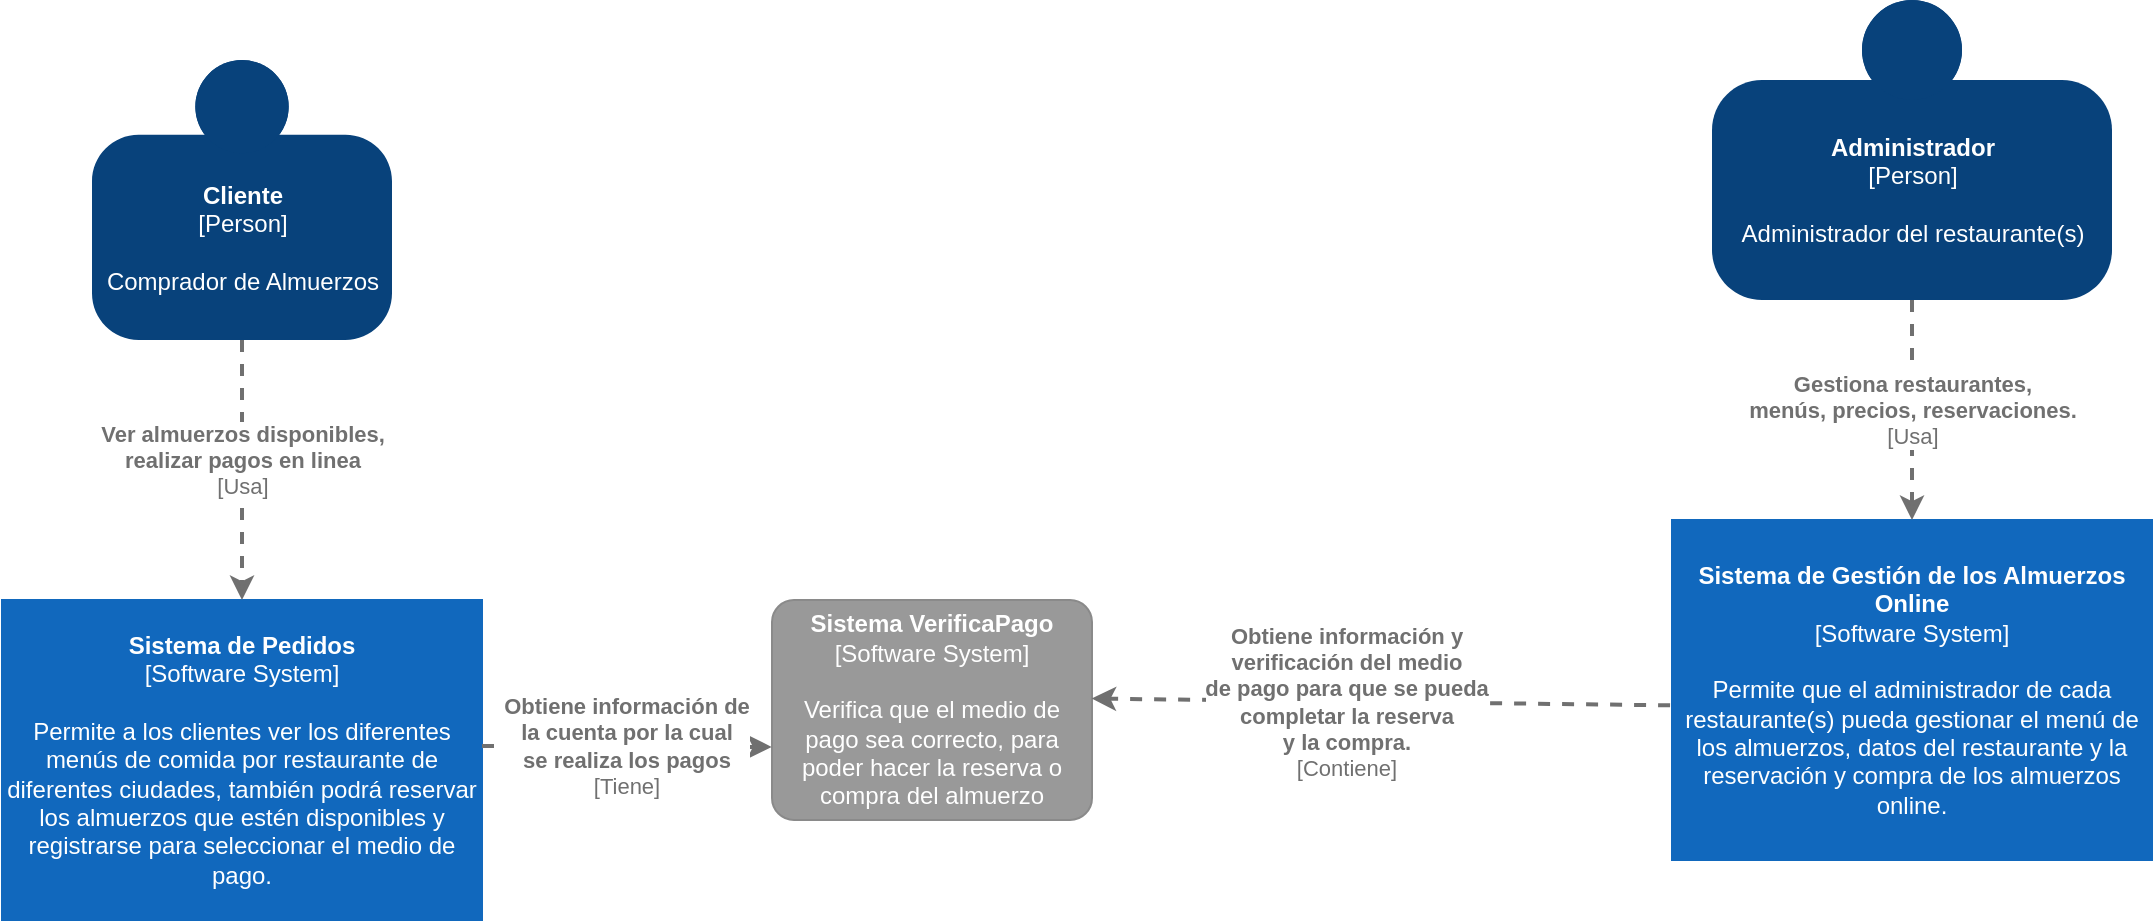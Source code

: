 <mxfile version="14.1.1" type="github">
  <diagram id="fSk3rG9wc4xmKTzRk4dx" name="Page-1">
    <mxGraphModel dx="766" dy="1479" grid="1" gridSize="10" guides="1" tooltips="1" connect="1" arrows="1" fold="1" page="1" pageScale="1" pageWidth="827" pageHeight="1169" math="0" shadow="0">
      <root>
        <mxCell id="0" />
        <mxCell id="1" parent="0" />
        <object placeholders="1" c4Name="Cliente" c4Type="Person" c4Description="Comprador de Almuerzos" label="&lt;b&gt;%c4Name%&lt;/b&gt;&lt;div&gt;[%c4Type%]&lt;/div&gt;&lt;br&gt;&lt;div&gt;%c4Description%&lt;/div&gt;" id="hBLDZgY7xa-e1h6gSyP5-1">
          <mxCell style="html=1;dashed=0;whitespace=wrap;fillColor=#08427b;strokeColor=none;fontColor=#ffffff;shape=mxgraph.c4.person;align=center;metaEdit=1;points=[[0.5,0,0],[1,0.5,0],[1,0.75,0],[0.75,1,0],[0.5,1,0],[0.25,1,0],[0,0.75,0],[0,0.5,0]];metaData={&quot;c4Type&quot;:{&quot;editable&quot;:false}};" vertex="1" parent="1">
            <mxGeometry x="130" y="-600" width="150" height="140" as="geometry" />
          </mxCell>
        </object>
        <object placeholders="1" c4Name="Sistema de Pedidos" c4Type="Software System" c4Description="Permite a los clientes ver los diferentes menús de comida por restaurante de diferentes ciudades, también podrá reservar los almuerzos que estén disponibles y registrarse para seleccionar el medio de pago." label="&lt;b&gt;%c4Name%&lt;/b&gt;&lt;div&gt;[%c4Type%]&lt;/div&gt;&lt;br&gt;&lt;div&gt;%c4Description%&lt;/div&gt;" id="hBLDZgY7xa-e1h6gSyP5-2">
          <mxCell style="rounded=1;whiteSpace=wrap;html=1;labelBackgroundColor=none;fillColor=#1168BD;fontColor=#ffffff;align=center;arcSize=0;strokeColor=#1168BD;metaEdit=1;metaData={&quot;c4Type&quot;:{&quot;editable&quot;:false}};points=[[0.25,0,0],[0.5,0,0],[0.75,0,0],[1,0.25,0],[1,0.5,0],[1,0.75,0],[0.75,1,0],[0.5,1,0],[0.25,1,0],[0,0.75,0],[0,0.5,0],[0,0.25,0]];" vertex="1" parent="1">
            <mxGeometry x="85" y="-330" width="240" height="160" as="geometry" />
          </mxCell>
        </object>
        <object placeholders="1" c4Type="Relationship" c4Technology="Usa" c4Description="Ver almuerzos disponibles, &#xa;realizar pagos en linea" label="&lt;div style=&quot;text-align: left&quot;&gt;&lt;div style=&quot;text-align: center&quot;&gt;&lt;b&gt;%c4Description%&lt;/b&gt;&lt;/div&gt;&lt;div style=&quot;text-align: center&quot;&gt;[%c4Technology%]&lt;/div&gt;&lt;/div&gt;" id="hBLDZgY7xa-e1h6gSyP5-3">
          <mxCell style="edgeStyle=none;rounded=0;html=1;jettySize=auto;orthogonalLoop=1;strokeColor=#707070;strokeWidth=2;fontColor=#707070;jumpStyle=none;dashed=1;metaEdit=1;metaData={&quot;c4Type&quot;:{&quot;editable&quot;:false}};" edge="1" parent="1" source="hBLDZgY7xa-e1h6gSyP5-1" target="hBLDZgY7xa-e1h6gSyP5-2">
            <mxGeometry x="-0.077" width="160" relative="1" as="geometry">
              <mxPoint x="240" y="-390" as="sourcePoint" />
              <mxPoint x="400" y="-390" as="targetPoint" />
              <mxPoint as="offset" />
            </mxGeometry>
          </mxCell>
        </object>
        <object placeholders="1" c4Name="Sistema VerificaPago" c4Type="Software System" c4Description="Verifica que el medio de pago sea correcto, para poder hacer la reserva o compra del almuerzo" label="&lt;b&gt;%c4Name%&lt;/b&gt;&lt;div&gt;[%c4Type%]&lt;/div&gt;&lt;br&gt;&lt;div&gt;%c4Description%&lt;/div&gt;" id="hBLDZgY7xa-e1h6gSyP5-4">
          <mxCell style="rounded=1;whiteSpace=wrap;html=1;labelBackgroundColor=none;fillColor=#999999;fontColor=#ffffff;align=center;arcSize=10;strokeColor=#8A8A8A;metaEdit=1;metaData={&quot;c4Type&quot;:{&quot;editable&quot;:false}};points=[[0.25,0,0],[0.5,0,0],[0.75,0,0],[1,0.25,0],[1,0.5,0],[1,0.75,0],[0.75,1,0],[0.5,1,0],[0.25,1,0],[0,0.75,0],[0,0.5,0],[0,0.25,0]];" vertex="1" parent="1">
            <mxGeometry x="470" y="-330" width="160" height="110.0" as="geometry" />
          </mxCell>
        </object>
        <object placeholders="1" c4Type="Relationship" c4Technology="Tiene" c4Description="Obtiene información de &#xa;la cuenta por la cual &#xa;se realiza los pagos" label="&lt;div style=&quot;text-align: left&quot;&gt;&lt;div style=&quot;text-align: center&quot;&gt;&lt;b&gt;%c4Description%&lt;/b&gt;&lt;/div&gt;&lt;div style=&quot;text-align: center&quot;&gt;[%c4Technology%]&lt;/div&gt;&lt;/div&gt;" id="hBLDZgY7xa-e1h6gSyP5-5">
          <mxCell style="edgeStyle=none;rounded=0;html=1;entryX=-0.001;entryY=0.668;jettySize=auto;orthogonalLoop=1;strokeColor=#707070;strokeWidth=2;fontColor=#707070;jumpStyle=none;dashed=1;metaEdit=1;metaData={&quot;c4Type&quot;:{&quot;editable&quot;:false}};entryDx=0;entryDy=0;entryPerimeter=0;" edge="1" parent="1" target="hBLDZgY7xa-e1h6gSyP5-4">
            <mxGeometry width="160" relative="1" as="geometry">
              <mxPoint x="325" y="-257" as="sourcePoint" />
              <mxPoint x="493.5" y="-260" as="targetPoint" />
              <mxPoint as="offset" />
            </mxGeometry>
          </mxCell>
        </object>
        <object placeholders="1" c4Name="Sistema de Gestión de los Almuerzos Online" c4Type="Software System" c4Description="Permite que el administrador de cada restaurante(s) pueda gestionar el menú de los almuerzos, datos del restaurante y la reservación y compra de los almuerzos online." label="&lt;b&gt;%c4Name%&lt;/b&gt;&lt;div&gt;[%c4Type%]&lt;/div&gt;&lt;br&gt;&lt;div&gt;%c4Description%&lt;/div&gt;" id="hBLDZgY7xa-e1h6gSyP5-6">
          <mxCell style="rounded=1;whiteSpace=wrap;html=1;labelBackgroundColor=none;fillColor=#1168BD;fontColor=#ffffff;align=center;arcSize=0;strokeColor=#1168BD;metaEdit=1;metaData={&quot;c4Type&quot;:{&quot;editable&quot;:false}};points=[[0.25,0,0],[0.5,0,0],[0.75,0,0],[1,0.25,0],[1,0.5,0],[1,0.75,0],[0.75,1,0],[0.5,1,0],[0.25,1,0],[0,0.75,0],[0,0.5,0],[0,0.25,0]];" vertex="1" parent="1">
            <mxGeometry x="920" y="-370" width="240" height="170" as="geometry" />
          </mxCell>
        </object>
        <object placeholders="1" c4Type="Relationship" c4Technology="Contiene" c4Description="Obtiene información y &#xa;verificación del medio &#xa;de pago para que se pueda &#xa;completar la reserva &#xa;y la compra." label="&lt;div style=&quot;text-align: left&quot;&gt;&lt;div style=&quot;text-align: center&quot;&gt;&lt;b&gt;%c4Description%&lt;/b&gt;&lt;/div&gt;&lt;div style=&quot;text-align: center&quot;&gt;[%c4Technology%]&lt;/div&gt;&lt;/div&gt;" id="hBLDZgY7xa-e1h6gSyP5-7">
          <mxCell style="edgeStyle=none;rounded=0;html=1;entryX=0.999;entryY=0.448;jettySize=auto;orthogonalLoop=1;strokeColor=#707070;strokeWidth=2;fontColor=#707070;jumpStyle=none;dashed=1;metaEdit=1;metaData={&quot;c4Type&quot;:{&quot;editable&quot;:false}};entryDx=0;entryDy=0;entryPerimeter=0;exitX=-0.004;exitY=0.545;exitDx=0;exitDy=0;exitPerimeter=0;" edge="1" parent="1" source="hBLDZgY7xa-e1h6gSyP5-6" target="hBLDZgY7xa-e1h6gSyP5-4">
            <mxGeometry x="0.124" width="160" relative="1" as="geometry">
              <mxPoint x="790" y="-281" as="sourcePoint" />
              <mxPoint x="840" y="-300" as="targetPoint" />
              <mxPoint as="offset" />
            </mxGeometry>
          </mxCell>
        </object>
        <object placeholders="1" c4Name="Administrador" c4Type="Person" c4Description="Administrador del restaurante(s)" label="&lt;b&gt;%c4Name%&lt;/b&gt;&lt;div&gt;[%c4Type%]&lt;/div&gt;&lt;br&gt;&lt;div&gt;%c4Description%&lt;/div&gt;" id="hBLDZgY7xa-e1h6gSyP5-8">
          <mxCell style="html=1;dashed=0;whitespace=wrap;fillColor=#08427b;strokeColor=none;fontColor=#ffffff;shape=mxgraph.c4.person;align=center;metaEdit=1;points=[[0.5,0,0],[1,0.5,0],[1,0.75,0],[0.75,1,0],[0.5,1,0],[0.25,1,0],[0,0.75,0],[0,0.5,0]];metaData={&quot;c4Type&quot;:{&quot;editable&quot;:false}};" vertex="1" parent="1">
            <mxGeometry x="940" y="-630" width="200" height="150" as="geometry" />
          </mxCell>
        </object>
        <object placeholders="1" c4Type="Relationship" c4Technology="Usa" c4Description="Gestiona restaurantes, &#xa;menús, precios, reservaciones." label="&lt;div style=&quot;text-align: left&quot;&gt;&lt;div style=&quot;text-align: center&quot;&gt;&lt;b&gt;%c4Description%&lt;/b&gt;&lt;/div&gt;&lt;div style=&quot;text-align: center&quot;&gt;[%c4Technology%]&lt;/div&gt;&lt;/div&gt;" id="hBLDZgY7xa-e1h6gSyP5-9">
          <mxCell style="edgeStyle=none;rounded=0;html=1;jettySize=auto;orthogonalLoop=1;strokeColor=#707070;strokeWidth=2;fontColor=#707070;jumpStyle=none;dashed=1;metaEdit=1;metaData={&quot;c4Type&quot;:{&quot;editable&quot;:false}};exitX=0.5;exitY=1;exitDx=0;exitDy=0;exitPerimeter=0;entryX=0.5;entryY=0;entryDx=0;entryDy=0;entryPerimeter=0;" edge="1" parent="1" source="hBLDZgY7xa-e1h6gSyP5-8" target="hBLDZgY7xa-e1h6gSyP5-6">
            <mxGeometry width="160" relative="1" as="geometry">
              <mxPoint x="710" y="-360" as="sourcePoint" />
              <mxPoint x="1040" y="-380" as="targetPoint" />
            </mxGeometry>
          </mxCell>
        </object>
      </root>
    </mxGraphModel>
  </diagram>
</mxfile>
